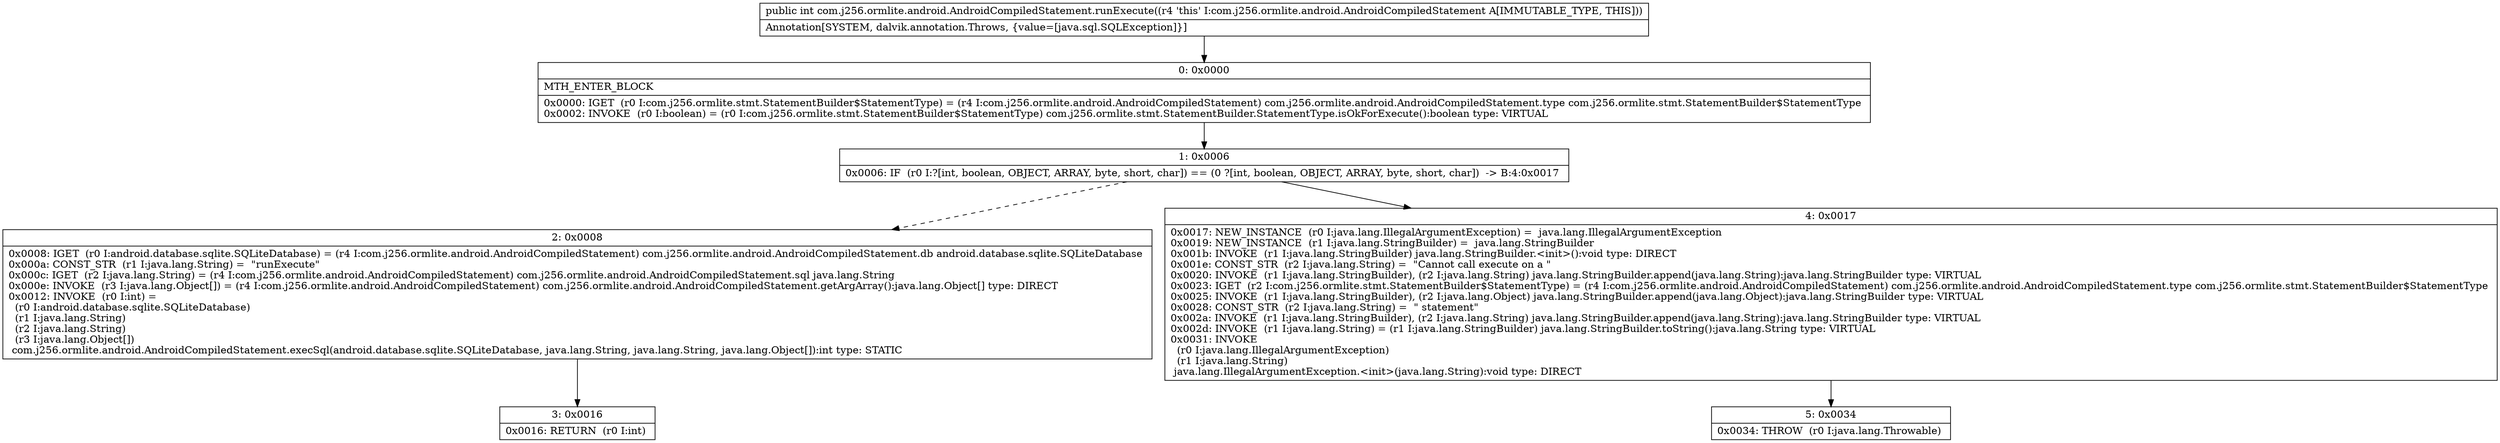 digraph "CFG forcom.j256.ormlite.android.AndroidCompiledStatement.runExecute()I" {
Node_0 [shape=record,label="{0\:\ 0x0000|MTH_ENTER_BLOCK\l|0x0000: IGET  (r0 I:com.j256.ormlite.stmt.StatementBuilder$StatementType) = (r4 I:com.j256.ormlite.android.AndroidCompiledStatement) com.j256.ormlite.android.AndroidCompiledStatement.type com.j256.ormlite.stmt.StatementBuilder$StatementType \l0x0002: INVOKE  (r0 I:boolean) = (r0 I:com.j256.ormlite.stmt.StatementBuilder$StatementType) com.j256.ormlite.stmt.StatementBuilder.StatementType.isOkForExecute():boolean type: VIRTUAL \l}"];
Node_1 [shape=record,label="{1\:\ 0x0006|0x0006: IF  (r0 I:?[int, boolean, OBJECT, ARRAY, byte, short, char]) == (0 ?[int, boolean, OBJECT, ARRAY, byte, short, char])  \-\> B:4:0x0017 \l}"];
Node_2 [shape=record,label="{2\:\ 0x0008|0x0008: IGET  (r0 I:android.database.sqlite.SQLiteDatabase) = (r4 I:com.j256.ormlite.android.AndroidCompiledStatement) com.j256.ormlite.android.AndroidCompiledStatement.db android.database.sqlite.SQLiteDatabase \l0x000a: CONST_STR  (r1 I:java.lang.String) =  \"runExecute\" \l0x000c: IGET  (r2 I:java.lang.String) = (r4 I:com.j256.ormlite.android.AndroidCompiledStatement) com.j256.ormlite.android.AndroidCompiledStatement.sql java.lang.String \l0x000e: INVOKE  (r3 I:java.lang.Object[]) = (r4 I:com.j256.ormlite.android.AndroidCompiledStatement) com.j256.ormlite.android.AndroidCompiledStatement.getArgArray():java.lang.Object[] type: DIRECT \l0x0012: INVOKE  (r0 I:int) = \l  (r0 I:android.database.sqlite.SQLiteDatabase)\l  (r1 I:java.lang.String)\l  (r2 I:java.lang.String)\l  (r3 I:java.lang.Object[])\l com.j256.ormlite.android.AndroidCompiledStatement.execSql(android.database.sqlite.SQLiteDatabase, java.lang.String, java.lang.String, java.lang.Object[]):int type: STATIC \l}"];
Node_3 [shape=record,label="{3\:\ 0x0016|0x0016: RETURN  (r0 I:int) \l}"];
Node_4 [shape=record,label="{4\:\ 0x0017|0x0017: NEW_INSTANCE  (r0 I:java.lang.IllegalArgumentException) =  java.lang.IllegalArgumentException \l0x0019: NEW_INSTANCE  (r1 I:java.lang.StringBuilder) =  java.lang.StringBuilder \l0x001b: INVOKE  (r1 I:java.lang.StringBuilder) java.lang.StringBuilder.\<init\>():void type: DIRECT \l0x001e: CONST_STR  (r2 I:java.lang.String) =  \"Cannot call execute on a \" \l0x0020: INVOKE  (r1 I:java.lang.StringBuilder), (r2 I:java.lang.String) java.lang.StringBuilder.append(java.lang.String):java.lang.StringBuilder type: VIRTUAL \l0x0023: IGET  (r2 I:com.j256.ormlite.stmt.StatementBuilder$StatementType) = (r4 I:com.j256.ormlite.android.AndroidCompiledStatement) com.j256.ormlite.android.AndroidCompiledStatement.type com.j256.ormlite.stmt.StatementBuilder$StatementType \l0x0025: INVOKE  (r1 I:java.lang.StringBuilder), (r2 I:java.lang.Object) java.lang.StringBuilder.append(java.lang.Object):java.lang.StringBuilder type: VIRTUAL \l0x0028: CONST_STR  (r2 I:java.lang.String) =  \" statement\" \l0x002a: INVOKE  (r1 I:java.lang.StringBuilder), (r2 I:java.lang.String) java.lang.StringBuilder.append(java.lang.String):java.lang.StringBuilder type: VIRTUAL \l0x002d: INVOKE  (r1 I:java.lang.String) = (r1 I:java.lang.StringBuilder) java.lang.StringBuilder.toString():java.lang.String type: VIRTUAL \l0x0031: INVOKE  \l  (r0 I:java.lang.IllegalArgumentException)\l  (r1 I:java.lang.String)\l java.lang.IllegalArgumentException.\<init\>(java.lang.String):void type: DIRECT \l}"];
Node_5 [shape=record,label="{5\:\ 0x0034|0x0034: THROW  (r0 I:java.lang.Throwable) \l}"];
MethodNode[shape=record,label="{public int com.j256.ormlite.android.AndroidCompiledStatement.runExecute((r4 'this' I:com.j256.ormlite.android.AndroidCompiledStatement A[IMMUTABLE_TYPE, THIS]))  | Annotation[SYSTEM, dalvik.annotation.Throws, \{value=[java.sql.SQLException]\}]\l}"];
MethodNode -> Node_0;
Node_0 -> Node_1;
Node_1 -> Node_2[style=dashed];
Node_1 -> Node_4;
Node_2 -> Node_3;
Node_4 -> Node_5;
}

